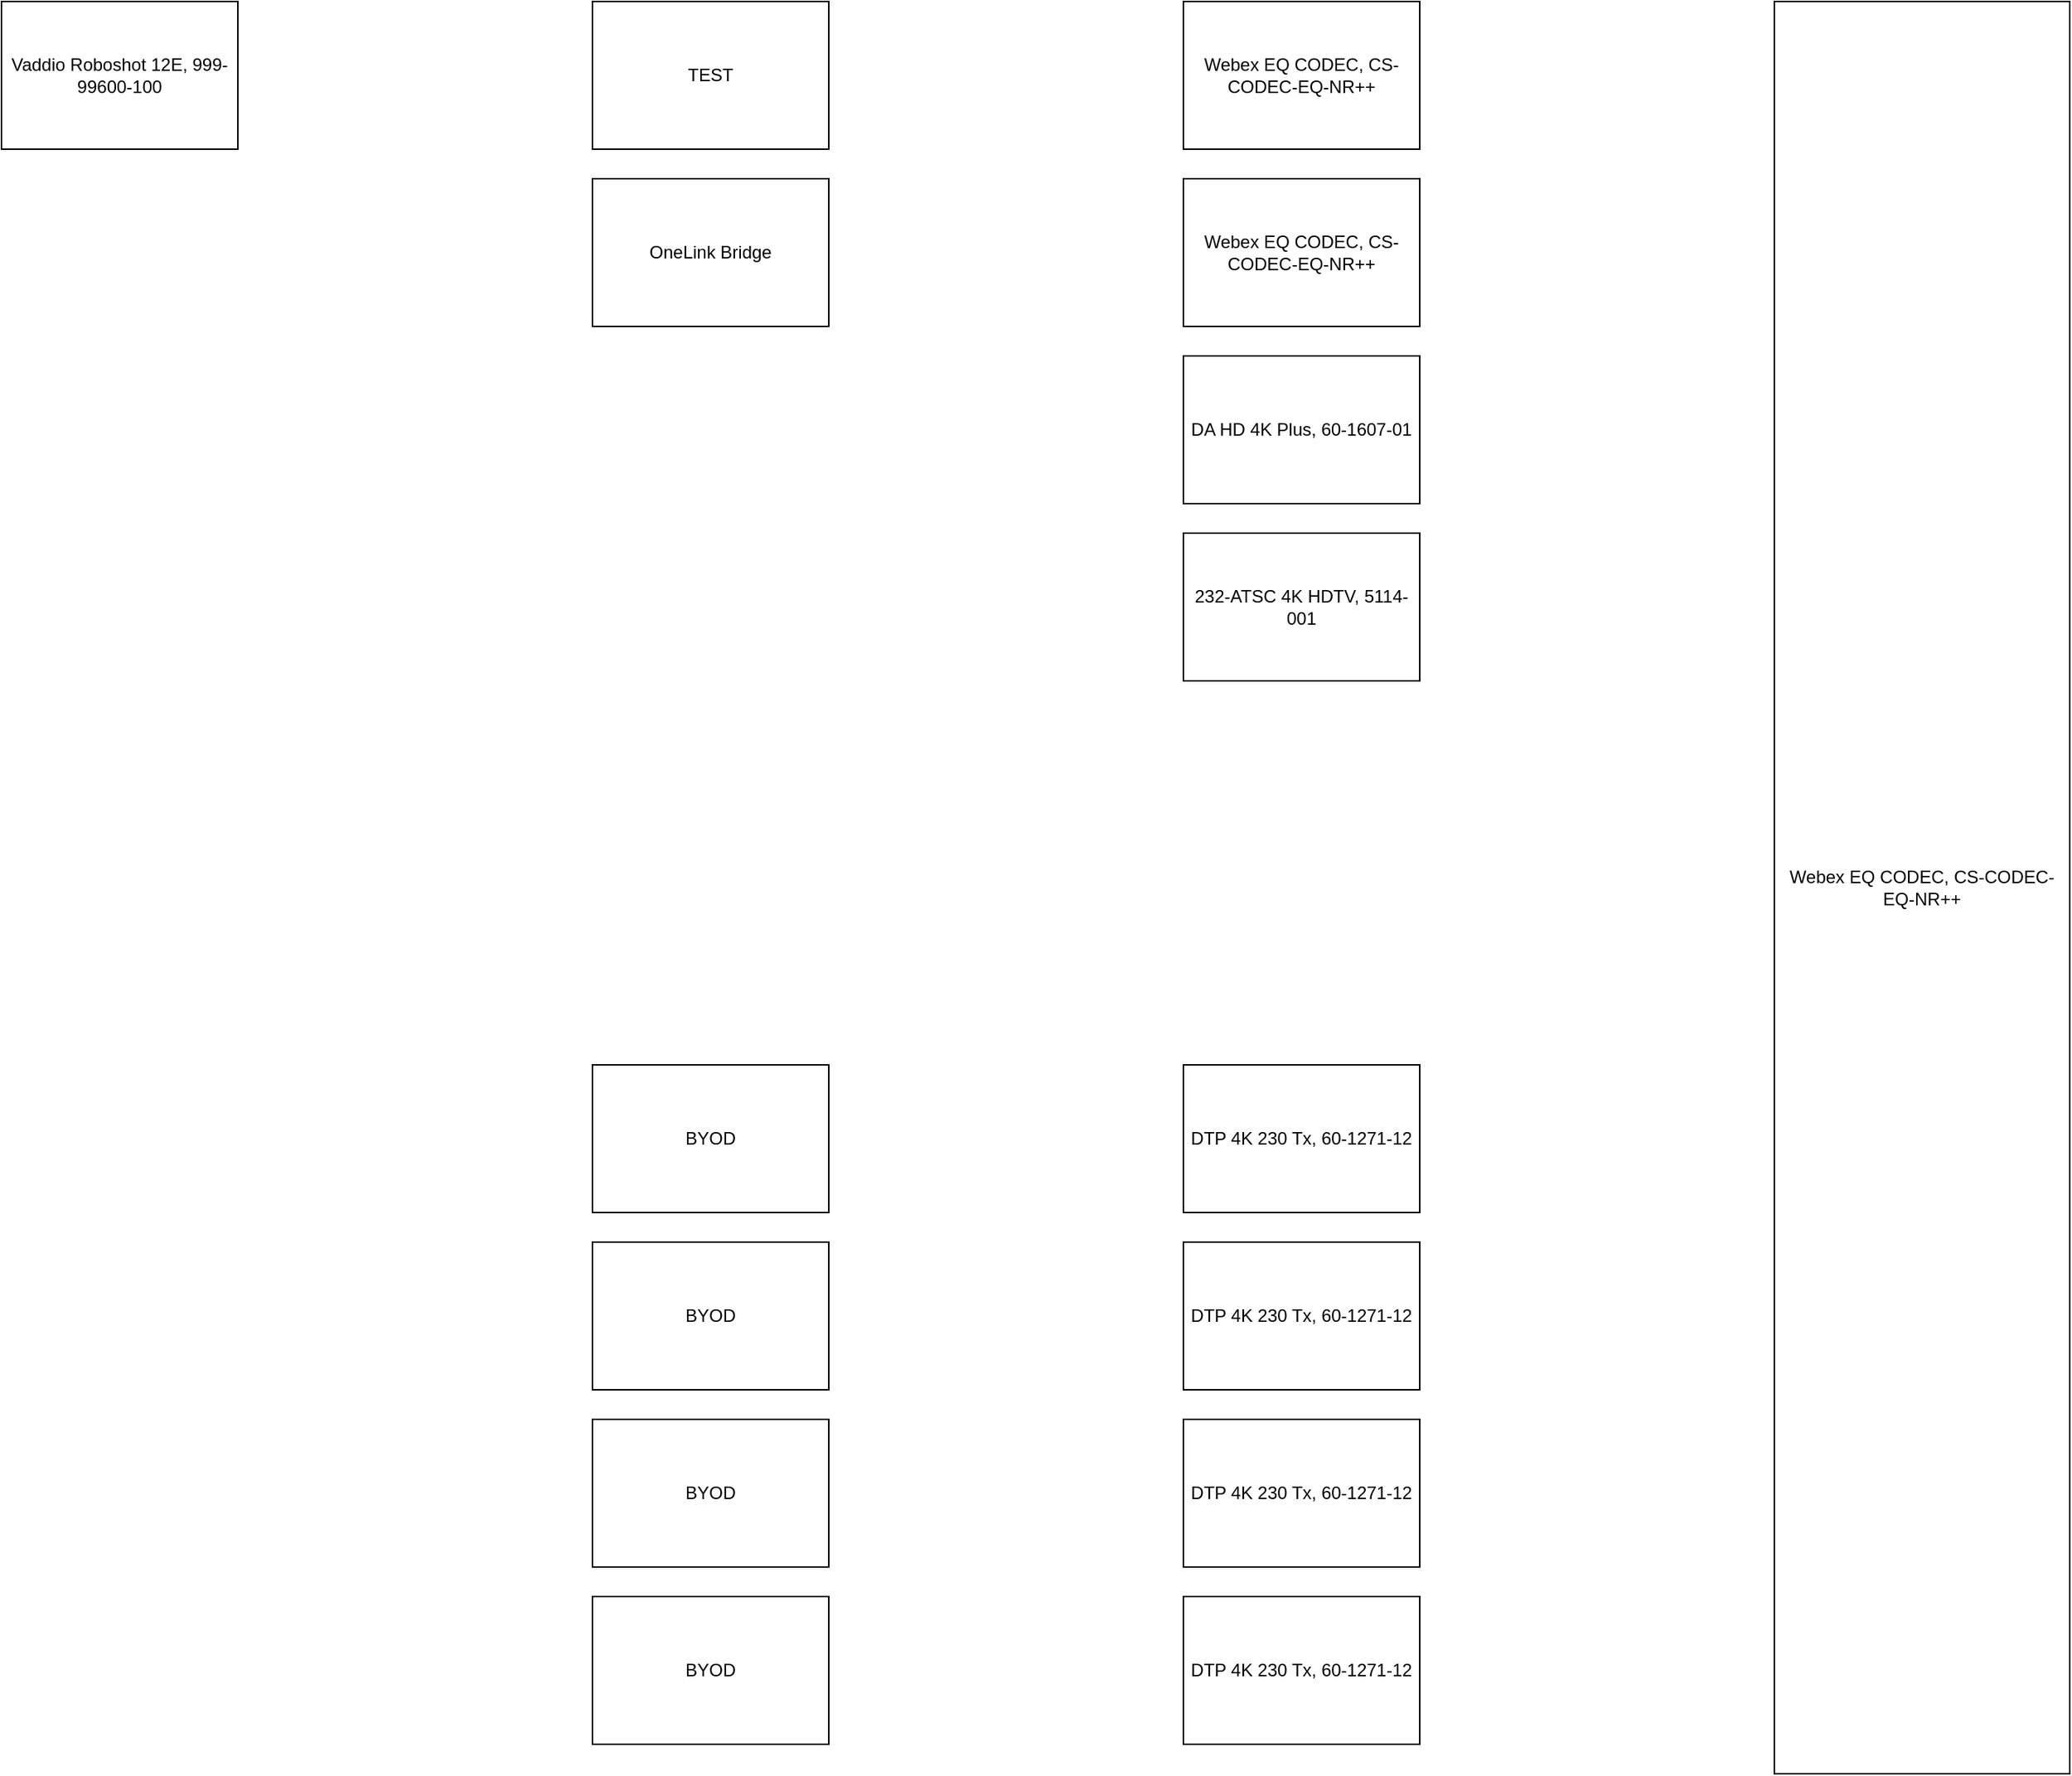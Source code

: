 <mxfile>
  <diagram>
    <mxGraphModel dx="4000" dy="4000" grid="1" gridSize="10" guides="1" tooltips="1" connect="1" arrows="1" fold="1" pageScale="1" pageWidth="4000" pageHeight="4000" math="0" shadow="0">
      <root>
        <mxCell id="0"/>
        <mxCell id="1" parent="0"/>
        <object label="Webex EQ CODEC, CS-CODEC-EQ-NR++" type="matrix" id="9152063719173779657">
          <mxCell id="7461823109825990093" value="Webex EQ CODEC, CS-CODEC-EQ-NR++" style="rounded=0;whiteSpace=wrap;html=1;" parent="1" connectable="" edge="" vertex="1" source="" target="">
            <mxGeometry x="3000" y="3000" width="200" height="1200" relative="" as="geometry"/>
          </mxCell>
        </object>
        <object label="Webex EQ CODEC, CS-CODEC-EQ-NR++" type="DTP" id="6456277668945268632">
          <mxCell id="3213302996767126012" value="Webex EQ CODEC, CS-CODEC-EQ-NR++" style="rounded=0;whiteSpace=wrap;html=1;" parent="1" connectable="" edge="" vertex="1" source="" target="">
            <mxGeometry x="2600" y="3000" width="160" height="100" relative="" as="geometry"/>
          </mxCell>
        </object>
        <object label="Webex EQ CODEC, CS-CODEC-EQ-NR++" type="DTP" id="6474199367453749488">
          <mxCell id="3642396807828752499" value="Webex EQ CODEC, CS-CODEC-EQ-NR++" style="rounded=0;whiteSpace=wrap;html=1;" parent="1" connectable="" edge="" vertex="1" source="" target="">
            <mxGeometry x="2600" y="3120" width="160" height="100" relative="" as="geometry"/>
          </mxCell>
        </object>
        <object label="DA HD 4K Plus, 60-1607-01" type="DTP" id="2614254654141830446">
          <mxCell id="555275664149266104" value="DA HD 4K Plus, 60-1607-01" style="rounded=0;whiteSpace=wrap;html=1;" parent="1" connectable="" edge="" vertex="1" source="" target="">
            <mxGeometry x="2600" y="3240" width="160" height="100" relative="" as="geometry"/>
          </mxCell>
        </object>
        <object label="232-ATSC 4K HDTV, 5114-001" type="DTP" id="3775239547658535375">
          <mxCell id="1441116385037191589" value="232-ATSC 4K HDTV, 5114-001" style="rounded=0;whiteSpace=wrap;html=1;" parent="1" connectable="" edge="" vertex="1" source="" target="">
            <mxGeometry x="2600" y="3360" width="160" height="100" relative="" as="geometry"/>
          </mxCell>
        </object>
        <object label="DTP 4K 230 Tx, 60-1271-12" type="DTP" id="7907412625650690021">
          <mxCell id="2540019302276420362" value="DTP 4K 230 Tx, 60-1271-12" style="rounded=0;whiteSpace=wrap;html=1;" parent="1" connectable="" edge="" vertex="1" source="" target="">
            <mxGeometry x="2600" y="3720" width="160" height="100" relative="" as="geometry"/>
          </mxCell>
        </object>
        <object label="DTP 4K 230 Tx, 60-1271-12" type="DTP" id="3952537992916551978">
          <mxCell id="1212605870638100625" value="DTP 4K 230 Tx, 60-1271-12" style="rounded=0;whiteSpace=wrap;html=1;" parent="1" connectable="" edge="" vertex="1" source="" target="">
            <mxGeometry x="2600" y="3840" width="160" height="100" relative="" as="geometry"/>
          </mxCell>
        </object>
        <object label="DTP 4K 230 Tx, 60-1271-12" type="DTP" id="4925576927377340968">
          <mxCell id="1858347670137050865" value="DTP 4K 230 Tx, 60-1271-12" style="rounded=0;whiteSpace=wrap;html=1;" parent="1" connectable="" edge="" vertex="1" source="" target="">
            <mxGeometry x="2600" y="3960" width="160" height="100" relative="" as="geometry"/>
          </mxCell>
        </object>
        <object label="DTP 4K 230 Tx, 60-1271-12" type="DTP" id="2159667595259273084">
          <mxCell id="9357512471357178491" value="DTP 4K 230 Tx, 60-1271-12" style="rounded=0;whiteSpace=wrap;html=1;" parent="1" connectable="" edge="" vertex="1" source="" target="">
            <mxGeometry x="2600" y="4080" width="160" height="100" relative="" as="geometry"/>
          </mxCell>
        </object>
        <object label="TEST" type="DTP" id="2110972713102514640">
          <mxCell id="4071790546270626643" value="TEST" style="rounded=0;whiteSpace=wrap;html=1;" parent="1" connectable="" edge="" vertex="1" source="" target="">
            <mxGeometry x="2200" y="3000" width="160" height="100" relative="" as="geometry"/>
          </mxCell>
        </object>
        <object label="OneLink Bridge" type="DTP" id="6403909542601479328">
          <mxCell id="4561476186843308322" value="OneLink Bridge" style="rounded=0;whiteSpace=wrap;html=1;" parent="1" connectable="" edge="" vertex="1" source="" target="">
            <mxGeometry x="2200" y="3120" width="160" height="100" relative="" as="geometry"/>
          </mxCell>
        </object>
        <object label="BYOD" type="DTP" id="6388314426435958735">
          <mxCell id="2461786932184816429" value="BYOD" style="rounded=0;whiteSpace=wrap;html=1;" parent="1" connectable="" edge="" vertex="1" source="" target="">
            <mxGeometry x="2200" y="3720" width="160" height="100" relative="" as="geometry"/>
          </mxCell>
        </object>
        <object label="BYOD" type="DTP" id="2052898548756429624">
          <mxCell id="6819669661187149216" value="BYOD" style="rounded=0;whiteSpace=wrap;html=1;" parent="1" connectable="" edge="" vertex="1" source="" target="">
            <mxGeometry x="2200" y="3840" width="160" height="100" relative="" as="geometry"/>
          </mxCell>
        </object>
        <object label="BYOD" type="DTP" id="1864532793728422295">
          <mxCell id="5228432149283761923" value="BYOD" style="rounded=0;whiteSpace=wrap;html=1;" parent="1" connectable="" edge="" vertex="1" source="" target="">
            <mxGeometry x="2200" y="3960" width="160" height="100" relative="" as="geometry"/>
          </mxCell>
        </object>
        <object label="BYOD" type="DTP" id="2891758192052216102">
          <mxCell id="6884308602629803321" value="BYOD" style="rounded=0;whiteSpace=wrap;html=1;" parent="1" connectable="" edge="" vertex="1" source="" target="">
            <mxGeometry x="2200" y="4080" width="160" height="100" relative="" as="geometry"/>
          </mxCell>
        </object>
        <object label="Vaddio Roboshot 12E, 999-99600-100" type="DTP" id="1467804774781602701">
          <mxCell id="1470507726554344137" value="Vaddio Roboshot 12E, 999-99600-100" style="rounded=0;whiteSpace=wrap;html=1;" parent="1" connectable="" edge="" vertex="1" source="" target="">
            <mxGeometry x="1800" y="3000" width="160" height="100" relative="" as="geometry"/>
          </mxCell>
        </object>
      </root>
    </mxGraphModel>
  </diagram>
</mxfile>
